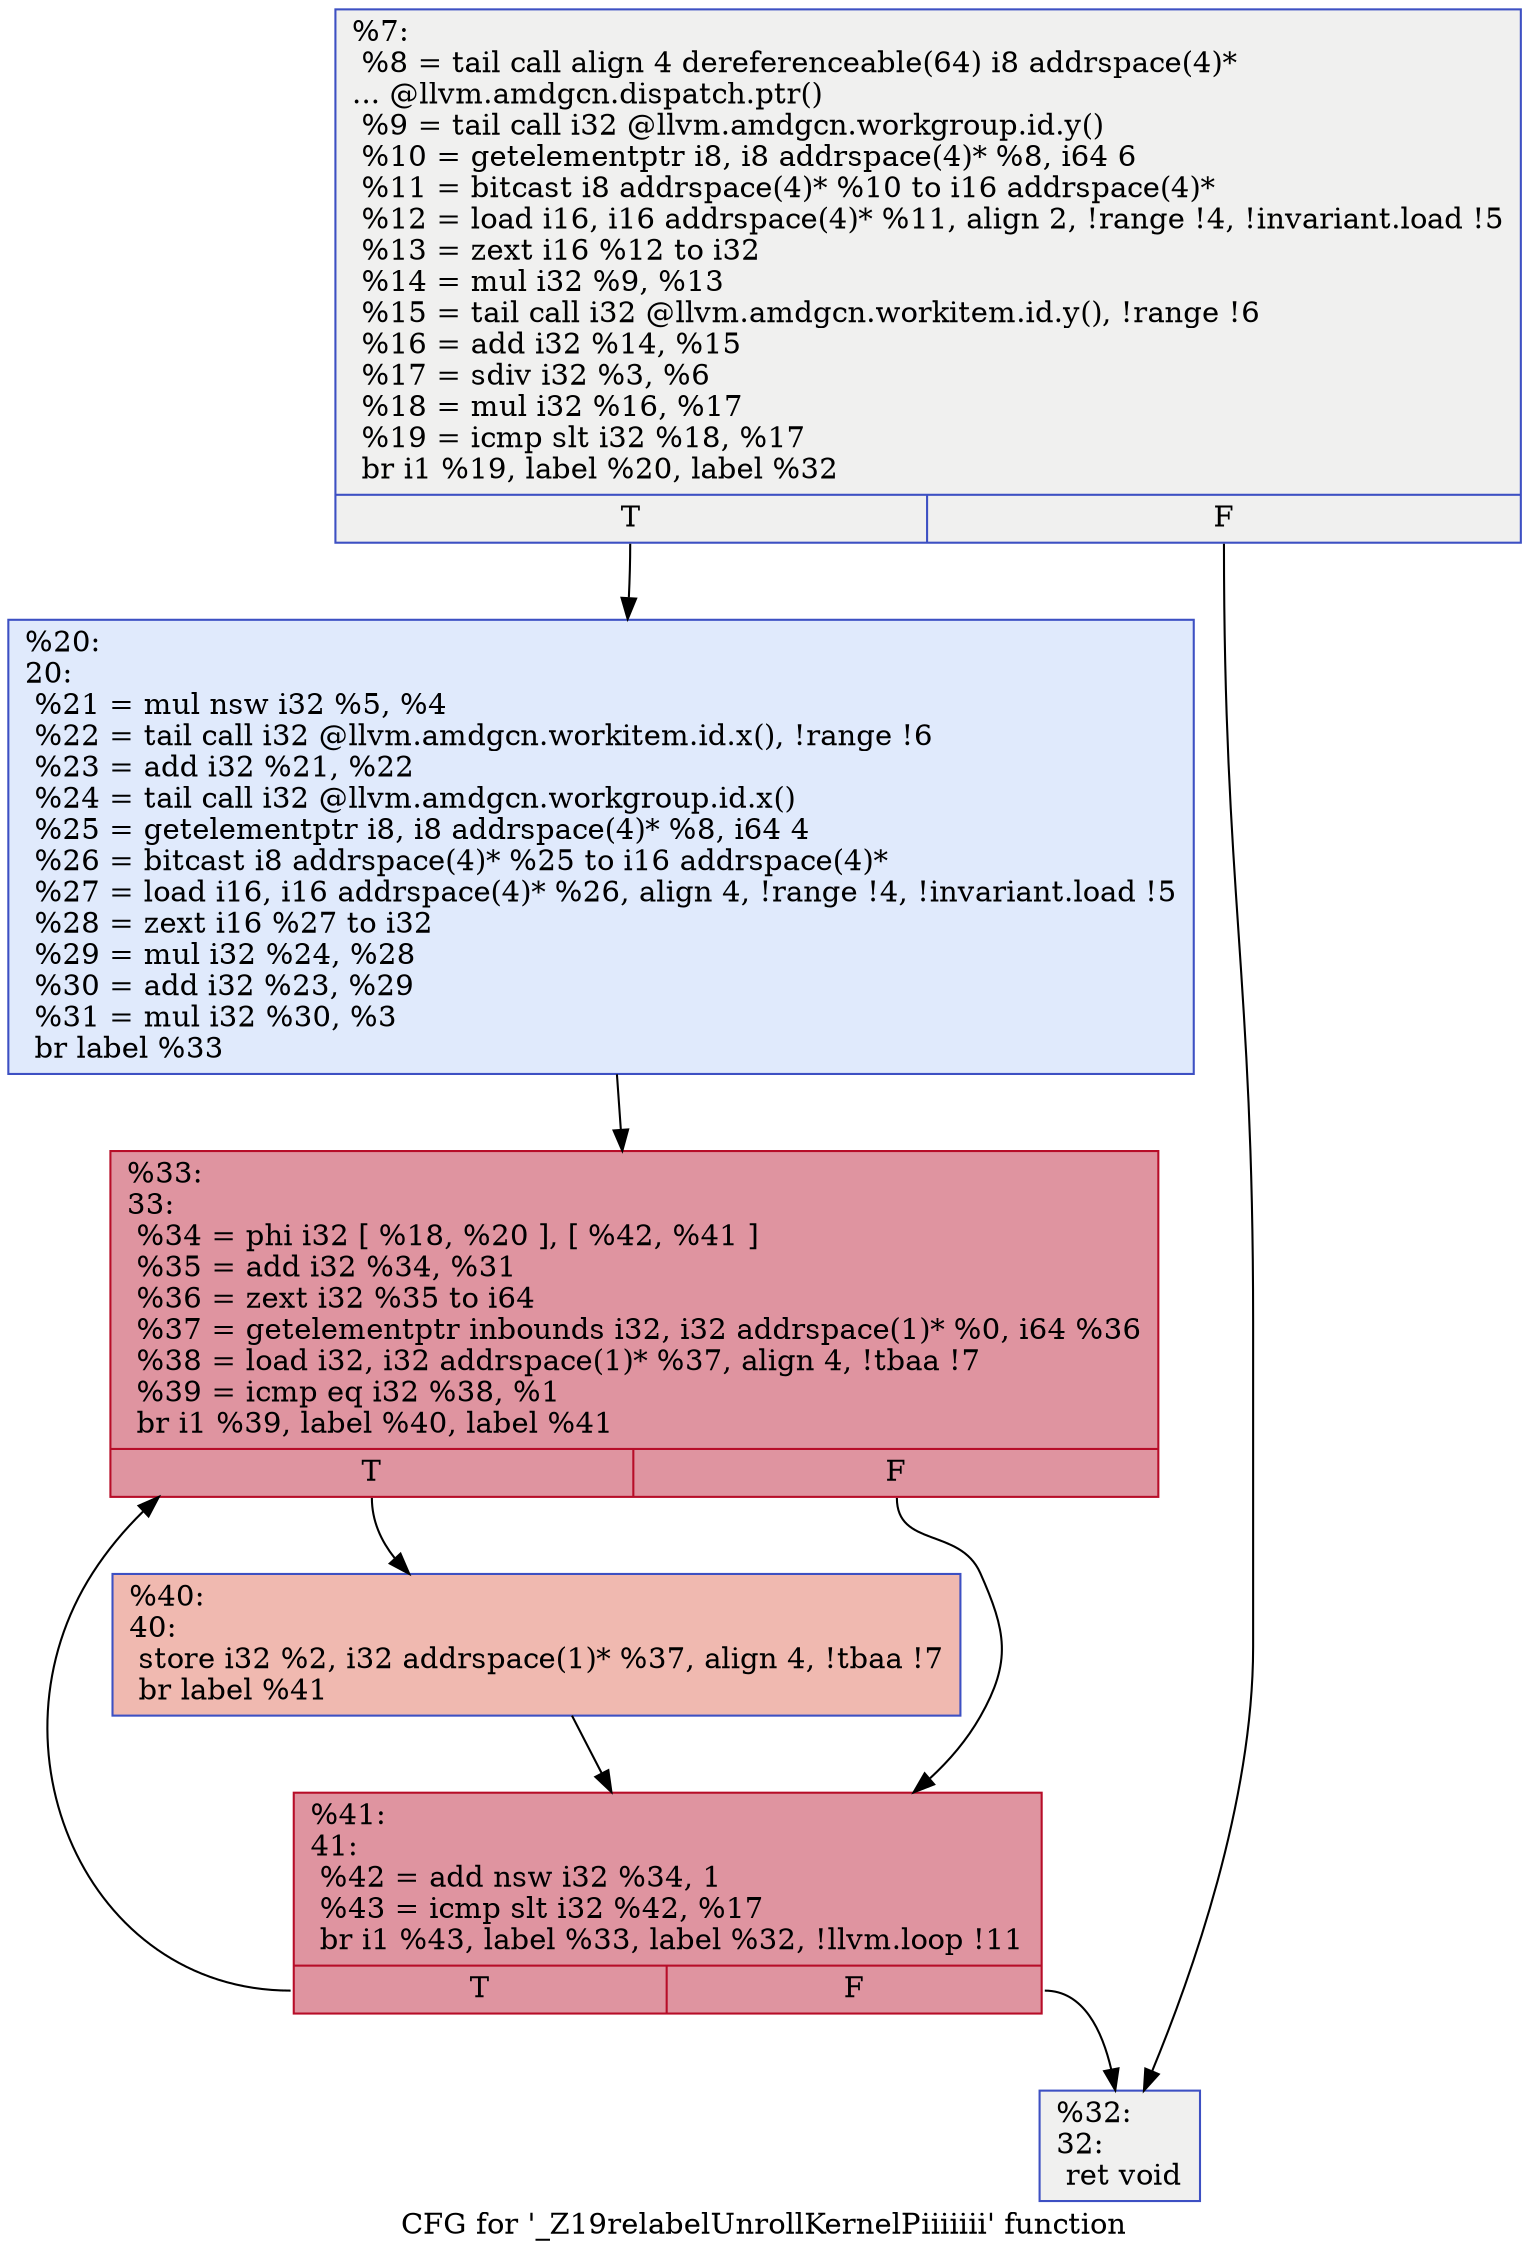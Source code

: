 digraph "CFG for '_Z19relabelUnrollKernelPiiiiiii' function" {
	label="CFG for '_Z19relabelUnrollKernelPiiiiiii' function";

	Node0x60ee530 [shape=record,color="#3d50c3ff", style=filled, fillcolor="#dedcdb70",label="{%7:\l  %8 = tail call align 4 dereferenceable(64) i8 addrspace(4)*\l... @llvm.amdgcn.dispatch.ptr()\l  %9 = tail call i32 @llvm.amdgcn.workgroup.id.y()\l  %10 = getelementptr i8, i8 addrspace(4)* %8, i64 6\l  %11 = bitcast i8 addrspace(4)* %10 to i16 addrspace(4)*\l  %12 = load i16, i16 addrspace(4)* %11, align 2, !range !4, !invariant.load !5\l  %13 = zext i16 %12 to i32\l  %14 = mul i32 %9, %13\l  %15 = tail call i32 @llvm.amdgcn.workitem.id.y(), !range !6\l  %16 = add i32 %14, %15\l  %17 = sdiv i32 %3, %6\l  %18 = mul i32 %16, %17\l  %19 = icmp slt i32 %18, %17\l  br i1 %19, label %20, label %32\l|{<s0>T|<s1>F}}"];
	Node0x60ee530:s0 -> Node0x60f0550;
	Node0x60ee530:s1 -> Node0x60f05e0;
	Node0x60f0550 [shape=record,color="#3d50c3ff", style=filled, fillcolor="#b9d0f970",label="{%20:\l20:                                               \l  %21 = mul nsw i32 %5, %4\l  %22 = tail call i32 @llvm.amdgcn.workitem.id.x(), !range !6\l  %23 = add i32 %21, %22\l  %24 = tail call i32 @llvm.amdgcn.workgroup.id.x()\l  %25 = getelementptr i8, i8 addrspace(4)* %8, i64 4\l  %26 = bitcast i8 addrspace(4)* %25 to i16 addrspace(4)*\l  %27 = load i16, i16 addrspace(4)* %26, align 4, !range !4, !invariant.load !5\l  %28 = zext i16 %27 to i32\l  %29 = mul i32 %24, %28\l  %30 = add i32 %23, %29\l  %31 = mul i32 %30, %3\l  br label %33\l}"];
	Node0x60f0550 -> Node0x60f2260;
	Node0x60f05e0 [shape=record,color="#3d50c3ff", style=filled, fillcolor="#dedcdb70",label="{%32:\l32:                                               \l  ret void\l}"];
	Node0x60f2260 [shape=record,color="#b70d28ff", style=filled, fillcolor="#b70d2870",label="{%33:\l33:                                               \l  %34 = phi i32 [ %18, %20 ], [ %42, %41 ]\l  %35 = add i32 %34, %31\l  %36 = zext i32 %35 to i64\l  %37 = getelementptr inbounds i32, i32 addrspace(1)* %0, i64 %36\l  %38 = load i32, i32 addrspace(1)* %37, align 4, !tbaa !7\l  %39 = icmp eq i32 %38, %1\l  br i1 %39, label %40, label %41\l|{<s0>T|<s1>F}}"];
	Node0x60f2260:s0 -> Node0x60f29e0;
	Node0x60f2260:s1 -> Node0x60f0370;
	Node0x60f29e0 [shape=record,color="#3d50c3ff", style=filled, fillcolor="#de614d70",label="{%40:\l40:                                               \l  store i32 %2, i32 addrspace(1)* %37, align 4, !tbaa !7\l  br label %41\l}"];
	Node0x60f29e0 -> Node0x60f0370;
	Node0x60f0370 [shape=record,color="#b70d28ff", style=filled, fillcolor="#b70d2870",label="{%41:\l41:                                               \l  %42 = add nsw i32 %34, 1\l  %43 = icmp slt i32 %42, %17\l  br i1 %43, label %33, label %32, !llvm.loop !11\l|{<s0>T|<s1>F}}"];
	Node0x60f0370:s0 -> Node0x60f2260;
	Node0x60f0370:s1 -> Node0x60f05e0;
}
